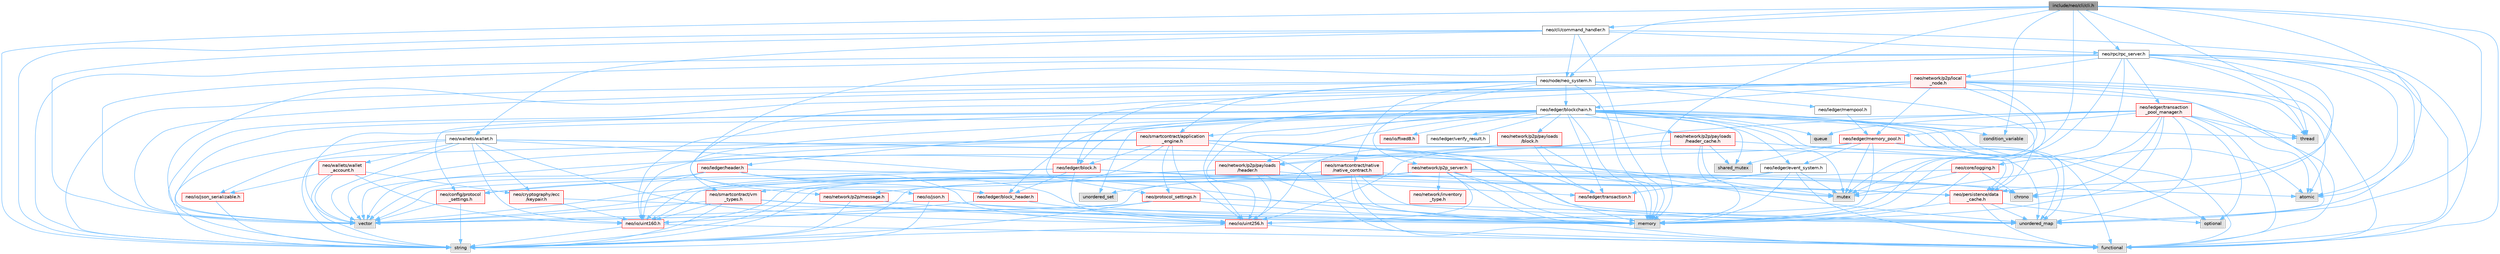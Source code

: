 digraph "include/neo/cli/cli.h"
{
 // LATEX_PDF_SIZE
  bgcolor="transparent";
  edge [fontname=Helvetica,fontsize=10,labelfontname=Helvetica,labelfontsize=10];
  node [fontname=Helvetica,fontsize=10,shape=box,height=0.2,width=0.4];
  Node1 [id="Node000001",label="include/neo/cli/cli.h",height=0.2,width=0.4,color="gray40", fillcolor="grey60", style="filled", fontcolor="black",tooltip=" "];
  Node1 -> Node2 [id="edge1_Node000001_Node000002",color="steelblue1",style="solid",tooltip=" "];
  Node2 [id="Node000002",label="neo/cli/command_handler.h",height=0.2,width=0.4,color="grey40", fillcolor="white", style="filled",URL="$command__handler_8h.html",tooltip=" "];
  Node2 -> Node3 [id="edge2_Node000002_Node000003",color="steelblue1",style="solid",tooltip=" "];
  Node3 [id="Node000003",label="neo/node/neo_system.h",height=0.2,width=0.4,color="grey40", fillcolor="white", style="filled",URL="$node_2neo__system_8h.html",tooltip=" "];
  Node3 -> Node4 [id="edge3_Node000003_Node000004",color="steelblue1",style="solid",tooltip=" "];
  Node4 [id="Node000004",label="neo/ledger/blockchain.h",height=0.2,width=0.4,color="grey40", fillcolor="white", style="filled",URL="$blockchain_8h.html",tooltip=" "];
  Node4 -> Node5 [id="edge4_Node000004_Node000005",color="steelblue1",style="solid",tooltip=" "];
  Node5 [id="Node000005",label="neo/ledger/block.h",height=0.2,width=0.4,color="red", fillcolor="#FFF0F0", style="filled",URL="$ledger_2block_8h.html",tooltip=" "];
  Node5 -> Node15 [id="edge5_Node000005_Node000015",color="steelblue1",style="solid",tooltip=" "];
  Node15 [id="Node000015",label="neo/io/uint160.h",height=0.2,width=0.4,color="red", fillcolor="#FFF0F0", style="filled",URL="$uint160_8h.html",tooltip=" "];
  Node15 -> Node17 [id="edge6_Node000015_Node000017",color="steelblue1",style="solid",tooltip=" "];
  Node17 [id="Node000017",label="functional",height=0.2,width=0.4,color="grey60", fillcolor="#E0E0E0", style="filled",tooltip=" "];
  Node15 -> Node11 [id="edge7_Node000015_Node000011",color="steelblue1",style="solid",tooltip=" "];
  Node11 [id="Node000011",label="string",height=0.2,width=0.4,color="grey60", fillcolor="#E0E0E0", style="filled",tooltip=" "];
  Node5 -> Node18 [id="edge8_Node000005_Node000018",color="steelblue1",style="solid",tooltip=" "];
  Node18 [id="Node000018",label="neo/io/uint256.h",height=0.2,width=0.4,color="red", fillcolor="#FFF0F0", style="filled",URL="$uint256_8h.html",tooltip=" "];
  Node18 -> Node17 [id="edge9_Node000018_Node000017",color="steelblue1",style="solid",tooltip=" "];
  Node18 -> Node11 [id="edge10_Node000018_Node000011",color="steelblue1",style="solid",tooltip=" "];
  Node5 -> Node20 [id="edge11_Node000005_Node000020",color="steelblue1",style="solid",tooltip=" "];
  Node20 [id="Node000020",label="neo/ledger/block_header.h",height=0.2,width=0.4,color="red", fillcolor="#FFF0F0", style="filled",URL="$block__header_8h.html",tooltip=" "];
  Node20 -> Node15 [id="edge12_Node000020_Node000015",color="steelblue1",style="solid",tooltip=" "];
  Node20 -> Node18 [id="edge13_Node000020_Node000018",color="steelblue1",style="solid",tooltip=" "];
  Node5 -> Node53 [id="edge14_Node000005_Node000053",color="steelblue1",style="solid",tooltip=" "];
  Node53 [id="Node000053",label="neo/ledger/transaction.h",height=0.2,width=0.4,color="red", fillcolor="#FFF0F0", style="filled",URL="$ledger_2transaction_8h.html",tooltip=" "];
  Node5 -> Node68 [id="edge15_Node000005_Node000068",color="steelblue1",style="solid",tooltip=" "];
  Node68 [id="Node000068",label="chrono",height=0.2,width=0.4,color="grey60", fillcolor="#E0E0E0", style="filled",tooltip=" "];
  Node5 -> Node12 [id="edge16_Node000005_Node000012",color="steelblue1",style="solid",tooltip=" "];
  Node12 [id="Node000012",label="vector",height=0.2,width=0.4,color="grey60", fillcolor="#E0E0E0", style="filled",tooltip=" "];
  Node4 -> Node20 [id="edge17_Node000004_Node000020",color="steelblue1",style="solid",tooltip=" "];
  Node4 -> Node69 [id="edge18_Node000004_Node000069",color="steelblue1",style="solid",tooltip=" "];
  Node69 [id="Node000069",label="neo/ledger/event_system.h",height=0.2,width=0.4,color="grey40", fillcolor="white", style="filled",URL="$event__system_8h.html",tooltip=" "];
  Node69 -> Node17 [id="edge19_Node000069_Node000017",color="steelblue1",style="solid",tooltip=" "];
  Node69 -> Node14 [id="edge20_Node000069_Node000014",color="steelblue1",style="solid",tooltip=" "];
  Node14 [id="Node000014",label="memory",height=0.2,width=0.4,color="grey60", fillcolor="#E0E0E0", style="filled",tooltip=" "];
  Node69 -> Node70 [id="edge21_Node000069_Node000070",color="steelblue1",style="solid",tooltip=" "];
  Node70 [id="Node000070",label="mutex",height=0.2,width=0.4,color="grey60", fillcolor="#E0E0E0", style="filled",tooltip=" "];
  Node69 -> Node12 [id="edge22_Node000069_Node000012",color="steelblue1",style="solid",tooltip=" "];
  Node69 -> Node53 [id="edge23_Node000069_Node000053",color="steelblue1",style="solid",tooltip=" "];
  Node4 -> Node71 [id="edge24_Node000004_Node000071",color="steelblue1",style="solid",tooltip=" "];
  Node71 [id="Node000071",label="neo/ledger/header.h",height=0.2,width=0.4,color="red", fillcolor="#FFF0F0", style="filled",URL="$ledger_2header_8h.html",tooltip=" "];
  Node71 -> Node72 [id="edge25_Node000071_Node000072",color="steelblue1",style="solid",tooltip=" "];
  Node72 [id="Node000072",label="neo/config/protocol\l_settings.h",height=0.2,width=0.4,color="red", fillcolor="#FFF0F0", style="filled",URL="$config_2protocol__settings_8h.html",tooltip=" "];
  Node72 -> Node11 [id="edge26_Node000072_Node000011",color="steelblue1",style="solid",tooltip=" "];
  Node72 -> Node12 [id="edge27_Node000072_Node000012",color="steelblue1",style="solid",tooltip=" "];
  Node71 -> Node15 [id="edge28_Node000071_Node000015",color="steelblue1",style="solid",tooltip=" "];
  Node71 -> Node18 [id="edge29_Node000071_Node000018",color="steelblue1",style="solid",tooltip=" "];
  Node71 -> Node20 [id="edge30_Node000071_Node000020",color="steelblue1",style="solid",tooltip=" "];
  Node71 -> Node73 [id="edge31_Node000071_Node000073",color="steelblue1",style="solid",tooltip=" "];
  Node73 [id="Node000073",label="neo/persistence/data\l_cache.h",height=0.2,width=0.4,color="red", fillcolor="#FFF0F0", style="filled",URL="$data__cache_8h.html",tooltip=" "];
  Node73 -> Node17 [id="edge32_Node000073_Node000017",color="steelblue1",style="solid",tooltip=" "];
  Node73 -> Node14 [id="edge33_Node000073_Node000014",color="steelblue1",style="solid",tooltip=" "];
  Node73 -> Node60 [id="edge34_Node000073_Node000060",color="steelblue1",style="solid",tooltip=" "];
  Node60 [id="Node000060",label="optional",height=0.2,width=0.4,color="grey60", fillcolor="#E0E0E0", style="filled",tooltip=" "];
  Node73 -> Node39 [id="edge35_Node000073_Node000039",color="steelblue1",style="solid",tooltip=" "];
  Node39 [id="Node000039",label="unordered_map",height=0.2,width=0.4,color="grey60", fillcolor="#E0E0E0", style="filled",tooltip=" "];
  Node71 -> Node14 [id="edge36_Node000071_Node000014",color="steelblue1",style="solid",tooltip=" "];
  Node71 -> Node12 [id="edge37_Node000071_Node000012",color="steelblue1",style="solid",tooltip=" "];
  Node4 -> Node53 [id="edge38_Node000004_Node000053",color="steelblue1",style="solid",tooltip=" "];
  Node4 -> Node85 [id="edge39_Node000004_Node000085",color="steelblue1",style="solid",tooltip=" "];
  Node85 [id="Node000085",label="neo/network/p2p/payloads\l/block.h",height=0.2,width=0.4,color="red", fillcolor="#FFF0F0", style="filled",URL="$network_2p2p_2payloads_2block_8h.html",tooltip=" "];
  Node85 -> Node53 [id="edge40_Node000085_Node000053",color="steelblue1",style="solid",tooltip=" "];
  Node85 -> Node86 [id="edge41_Node000085_Node000086",color="steelblue1",style="solid",tooltip=" "];
  Node86 [id="Node000086",label="neo/network/p2p/payloads\l/header.h",height=0.2,width=0.4,color="red", fillcolor="#FFF0F0", style="filled",URL="$network_2p2p_2payloads_2header_8h.html",tooltip=" "];
  Node86 -> Node72 [id="edge42_Node000086_Node000072",color="steelblue1",style="solid",tooltip=" "];
  Node86 -> Node15 [id="edge43_Node000086_Node000015",color="steelblue1",style="solid",tooltip=" "];
  Node86 -> Node18 [id="edge44_Node000086_Node000018",color="steelblue1",style="solid",tooltip=" "];
  Node86 -> Node73 [id="edge45_Node000086_Node000073",color="steelblue1",style="solid",tooltip=" "];
  Node86 -> Node14 [id="edge46_Node000086_Node000014",color="steelblue1",style="solid",tooltip=" "];
  Node85 -> Node14 [id="edge47_Node000085_Node000014",color="steelblue1",style="solid",tooltip=" "];
  Node85 -> Node12 [id="edge48_Node000085_Node000012",color="steelblue1",style="solid",tooltip=" "];
  Node4 -> Node86 [id="edge49_Node000004_Node000086",color="steelblue1",style="solid",tooltip=" "];
  Node4 -> Node87 [id="edge50_Node000004_Node000087",color="steelblue1",style="solid",tooltip=" "];
  Node87 [id="Node000087",label="neo/network/p2p/payloads\l/header_cache.h",height=0.2,width=0.4,color="red", fillcolor="#FFF0F0", style="filled",URL="$network_2p2p_2payloads_2header__cache_8h.html",tooltip=" "];
  Node87 -> Node18 [id="edge51_Node000087_Node000018",color="steelblue1",style="solid",tooltip=" "];
  Node87 -> Node86 [id="edge52_Node000087_Node000086",color="steelblue1",style="solid",tooltip=" "];
  Node87 -> Node14 [id="edge53_Node000087_Node000014",color="steelblue1",style="solid",tooltip=" "];
  Node87 -> Node70 [id="edge54_Node000087_Node000070",color="steelblue1",style="solid",tooltip=" "];
  Node87 -> Node82 [id="edge55_Node000087_Node000082",color="steelblue1",style="solid",tooltip=" "];
  Node82 [id="Node000082",label="shared_mutex",height=0.2,width=0.4,color="grey60", fillcolor="#E0E0E0", style="filled",tooltip=" "];
  Node87 -> Node39 [id="edge56_Node000087_Node000039",color="steelblue1",style="solid",tooltip=" "];
  Node4 -> Node72 [id="edge57_Node000004_Node000072",color="steelblue1",style="solid",tooltip=" "];
  Node4 -> Node22 [id="edge58_Node000004_Node000022",color="steelblue1",style="solid",tooltip=" "];
  Node22 [id="Node000022",label="neo/io/fixed8.h",height=0.2,width=0.4,color="red", fillcolor="#FFF0F0", style="filled",URL="$io_2fixed8_8h.html",tooltip=" "];
  Node4 -> Node15 [id="edge59_Node000004_Node000015",color="steelblue1",style="solid",tooltip=" "];
  Node4 -> Node18 [id="edge60_Node000004_Node000018",color="steelblue1",style="solid",tooltip=" "];
  Node4 -> Node89 [id="edge61_Node000004_Node000089",color="steelblue1",style="solid",tooltip=" "];
  Node89 [id="Node000089",label="neo/ledger/verify_result.h",height=0.2,width=0.4,color="grey40", fillcolor="white", style="filled",URL="$verify__result_8h.html",tooltip=" "];
  Node4 -> Node73 [id="edge62_Node000004_Node000073",color="steelblue1",style="solid",tooltip=" "];
  Node4 -> Node90 [id="edge63_Node000004_Node000090",color="steelblue1",style="solid",tooltip=" "];
  Node90 [id="Node000090",label="neo/smartcontract/application\l_engine.h",height=0.2,width=0.4,color="red", fillcolor="#FFF0F0", style="filled",URL="$application__engine_8h.html",tooltip=" "];
  Node90 -> Node15 [id="edge64_Node000090_Node000015",color="steelblue1",style="solid",tooltip=" "];
  Node90 -> Node18 [id="edge65_Node000090_Node000018",color="steelblue1",style="solid",tooltip=" "];
  Node90 -> Node5 [id="edge66_Node000090_Node000005",color="steelblue1",style="solid",tooltip=" "];
  Node90 -> Node53 [id="edge67_Node000090_Node000053",color="steelblue1",style="solid",tooltip=" "];
  Node90 -> Node73 [id="edge68_Node000090_Node000073",color="steelblue1",style="solid",tooltip=" "];
  Node90 -> Node91 [id="edge69_Node000090_Node000091",color="steelblue1",style="solid",tooltip=" "];
  Node91 [id="Node000091",label="neo/protocol_settings.h",height=0.2,width=0.4,color="red", fillcolor="#FFF0F0", style="filled",URL="$protocol__settings_8h.html",tooltip=" "];
  Node91 -> Node14 [id="edge70_Node000091_Node000014",color="steelblue1",style="solid",tooltip=" "];
  Node91 -> Node11 [id="edge71_Node000091_Node000011",color="steelblue1",style="solid",tooltip=" "];
  Node91 -> Node39 [id="edge72_Node000091_Node000039",color="steelblue1",style="solid",tooltip=" "];
  Node91 -> Node12 [id="edge73_Node000091_Node000012",color="steelblue1",style="solid",tooltip=" "];
  Node90 -> Node111 [id="edge74_Node000090_Node000111",color="steelblue1",style="solid",tooltip=" "];
  Node111 [id="Node000111",label="neo/smartcontract/vm\l_types.h",height=0.2,width=0.4,color="red", fillcolor="#FFF0F0", style="filled",URL="$vm__types_8h.html",tooltip=" "];
  Node111 -> Node15 [id="edge75_Node000111_Node000015",color="steelblue1",style="solid",tooltip=" "];
  Node111 -> Node18 [id="edge76_Node000111_Node000018",color="steelblue1",style="solid",tooltip=" "];
  Node111 -> Node14 [id="edge77_Node000111_Node000014",color="steelblue1",style="solid",tooltip=" "];
  Node111 -> Node11 [id="edge78_Node000111_Node000011",color="steelblue1",style="solid",tooltip=" "];
  Node111 -> Node12 [id="edge79_Node000111_Node000012",color="steelblue1",style="solid",tooltip=" "];
  Node90 -> Node17 [id="edge80_Node000090_Node000017",color="steelblue1",style="solid",tooltip=" "];
  Node90 -> Node14 [id="edge81_Node000090_Node000014",color="steelblue1",style="solid",tooltip=" "];
  Node90 -> Node11 [id="edge82_Node000090_Node000011",color="steelblue1",style="solid",tooltip=" "];
  Node90 -> Node39 [id="edge83_Node000090_Node000039",color="steelblue1",style="solid",tooltip=" "];
  Node90 -> Node12 [id="edge84_Node000090_Node000012",color="steelblue1",style="solid",tooltip=" "];
  Node4 -> Node111 [id="edge85_Node000004_Node000111",color="steelblue1",style="solid",tooltip=" "];
  Node4 -> Node112 [id="edge86_Node000004_Node000112",color="steelblue1",style="solid",tooltip=" "];
  Node112 [id="Node000112",label="atomic",height=0.2,width=0.4,color="grey60", fillcolor="#E0E0E0", style="filled",tooltip=" "];
  Node4 -> Node113 [id="edge87_Node000004_Node000113",color="steelblue1",style="solid",tooltip=" "];
  Node113 [id="Node000113",label="condition_variable",height=0.2,width=0.4,color="grey60", fillcolor="#E0E0E0", style="filled",tooltip=" "];
  Node4 -> Node17 [id="edge88_Node000004_Node000017",color="steelblue1",style="solid",tooltip=" "];
  Node4 -> Node14 [id="edge89_Node000004_Node000014",color="steelblue1",style="solid",tooltip=" "];
  Node4 -> Node70 [id="edge90_Node000004_Node000070",color="steelblue1",style="solid",tooltip=" "];
  Node4 -> Node60 [id="edge91_Node000004_Node000060",color="steelblue1",style="solid",tooltip=" "];
  Node4 -> Node114 [id="edge92_Node000004_Node000114",color="steelblue1",style="solid",tooltip=" "];
  Node114 [id="Node000114",label="queue",height=0.2,width=0.4,color="grey60", fillcolor="#E0E0E0", style="filled",tooltip=" "];
  Node4 -> Node82 [id="edge93_Node000004_Node000082",color="steelblue1",style="solid",tooltip=" "];
  Node4 -> Node115 [id="edge94_Node000004_Node000115",color="steelblue1",style="solid",tooltip=" "];
  Node115 [id="Node000115",label="thread",height=0.2,width=0.4,color="grey60", fillcolor="#E0E0E0", style="filled",tooltip=" "];
  Node4 -> Node39 [id="edge95_Node000004_Node000039",color="steelblue1",style="solid",tooltip=" "];
  Node4 -> Node108 [id="edge96_Node000004_Node000108",color="steelblue1",style="solid",tooltip=" "];
  Node108 [id="Node000108",label="unordered_set",height=0.2,width=0.4,color="grey60", fillcolor="#E0E0E0", style="filled",tooltip=" "];
  Node4 -> Node12 [id="edge97_Node000004_Node000012",color="steelblue1",style="solid",tooltip=" "];
  Node3 -> Node116 [id="edge98_Node000003_Node000116",color="steelblue1",style="solid",tooltip=" "];
  Node116 [id="Node000116",label="neo/ledger/mempool.h",height=0.2,width=0.4,color="grey40", fillcolor="white", style="filled",URL="$mempool_8h.html",tooltip=" "];
  Node116 -> Node117 [id="edge99_Node000116_Node000117",color="steelblue1",style="solid",tooltip=" "];
  Node117 [id="Node000117",label="neo/ledger/memory_pool.h",height=0.2,width=0.4,color="red", fillcolor="#FFF0F0", style="filled",URL="$ledger_2memory__pool_8h.html",tooltip=" "];
  Node117 -> Node18 [id="edge100_Node000117_Node000018",color="steelblue1",style="solid",tooltip=" "];
  Node117 -> Node69 [id="edge101_Node000117_Node000069",color="steelblue1",style="solid",tooltip=" "];
  Node117 -> Node17 [id="edge102_Node000117_Node000017",color="steelblue1",style="solid",tooltip=" "];
  Node117 -> Node70 [id="edge103_Node000117_Node000070",color="steelblue1",style="solid",tooltip=" "];
  Node117 -> Node82 [id="edge104_Node000117_Node000082",color="steelblue1",style="solid",tooltip=" "];
  Node117 -> Node39 [id="edge105_Node000117_Node000039",color="steelblue1",style="solid",tooltip=" "];
  Node117 -> Node12 [id="edge106_Node000117_Node000012",color="steelblue1",style="solid",tooltip=" "];
  Node3 -> Node120 [id="edge107_Node000003_Node000120",color="steelblue1",style="solid",tooltip=" "];
  Node120 [id="Node000120",label="neo/network/p2p_server.h",height=0.2,width=0.4,color="red", fillcolor="#FFF0F0", style="filled",URL="$p2p__server_8h.html",tooltip=" "];
  Node120 -> Node18 [id="edge108_Node000120_Node000018",color="steelblue1",style="solid",tooltip=" "];
  Node120 -> Node121 [id="edge109_Node000120_Node000121",color="steelblue1",style="solid",tooltip=" "];
  Node121 [id="Node000121",label="neo/network/inventory\l_type.h",height=0.2,width=0.4,color="red", fillcolor="#FFF0F0", style="filled",URL="$inventory__type_8h.html",tooltip=" "];
  Node120 -> Node122 [id="edge110_Node000120_Node000122",color="steelblue1",style="solid",tooltip=" "];
  Node122 [id="Node000122",label="neo/network/p2p/message.h",height=0.2,width=0.4,color="red", fillcolor="#FFF0F0", style="filled",URL="$message_8h.html",tooltip=" "];
  Node122 -> Node14 [id="edge111_Node000122_Node000014",color="steelblue1",style="solid",tooltip=" "];
  Node122 -> Node11 [id="edge112_Node000122_Node000011",color="steelblue1",style="solid",tooltip=" "];
  Node120 -> Node112 [id="edge113_Node000120_Node000112",color="steelblue1",style="solid",tooltip=" "];
  Node120 -> Node68 [id="edge114_Node000120_Node000068",color="steelblue1",style="solid",tooltip=" "];
  Node120 -> Node17 [id="edge115_Node000120_Node000017",color="steelblue1",style="solid",tooltip=" "];
  Node120 -> Node14 [id="edge116_Node000120_Node000014",color="steelblue1",style="solid",tooltip=" "];
  Node120 -> Node70 [id="edge117_Node000120_Node000070",color="steelblue1",style="solid",tooltip=" "];
  Node120 -> Node11 [id="edge118_Node000120_Node000011",color="steelblue1",style="solid",tooltip=" "];
  Node120 -> Node39 [id="edge119_Node000120_Node000039",color="steelblue1",style="solid",tooltip=" "];
  Node120 -> Node108 [id="edge120_Node000120_Node000108",color="steelblue1",style="solid",tooltip=" "];
  Node120 -> Node12 [id="edge121_Node000120_Node000012",color="steelblue1",style="solid",tooltip=" "];
  Node3 -> Node73 [id="edge122_Node000003_Node000073",color="steelblue1",style="solid",tooltip=" "];
  Node3 -> Node91 [id="edge123_Node000003_Node000091",color="steelblue1",style="solid",tooltip=" "];
  Node3 -> Node90 [id="edge124_Node000003_Node000090",color="steelblue1",style="solid",tooltip=" "];
  Node3 -> Node139 [id="edge125_Node000003_Node000139",color="steelblue1",style="solid",tooltip=" "];
  Node139 [id="Node000139",label="neo/smartcontract/native\l/native_contract.h",height=0.2,width=0.4,color="red", fillcolor="#FFF0F0", style="filled",URL="$native_2native__contract_8h.html",tooltip=" "];
  Node139 -> Node15 [id="edge126_Node000139_Node000015",color="steelblue1",style="solid",tooltip=" "];
  Node139 -> Node73 [id="edge127_Node000139_Node000073",color="steelblue1",style="solid",tooltip=" "];
  Node139 -> Node17 [id="edge128_Node000139_Node000017",color="steelblue1",style="solid",tooltip=" "];
  Node139 -> Node14 [id="edge129_Node000139_Node000014",color="steelblue1",style="solid",tooltip=" "];
  Node139 -> Node11 [id="edge130_Node000139_Node000011",color="steelblue1",style="solid",tooltip=" "];
  Node139 -> Node39 [id="edge131_Node000139_Node000039",color="steelblue1",style="solid",tooltip=" "];
  Node139 -> Node12 [id="edge132_Node000139_Node000012",color="steelblue1",style="solid",tooltip=" "];
  Node3 -> Node17 [id="edge133_Node000003_Node000017",color="steelblue1",style="solid",tooltip=" "];
  Node3 -> Node14 [id="edge134_Node000003_Node000014",color="steelblue1",style="solid",tooltip=" "];
  Node3 -> Node11 [id="edge135_Node000003_Node000011",color="steelblue1",style="solid",tooltip=" "];
  Node3 -> Node12 [id="edge136_Node000003_Node000012",color="steelblue1",style="solid",tooltip=" "];
  Node2 -> Node140 [id="edge137_Node000002_Node000140",color="steelblue1",style="solid",tooltip=" "];
  Node140 [id="Node000140",label="neo/rpc/rpc_server.h",height=0.2,width=0.4,color="grey40", fillcolor="white", style="filled",URL="$rpc__server_8h.html",tooltip=" "];
  Node140 -> Node141 [id="edge138_Node000140_Node000141",color="steelblue1",style="solid",tooltip=" "];
  Node141 [id="Node000141",label="neo/core/logging.h",height=0.2,width=0.4,color="red", fillcolor="#FFF0F0", style="filled",URL="$core_2logging_8h.html",tooltip=" "];
  Node141 -> Node68 [id="edge139_Node000141_Node000068",color="steelblue1",style="solid",tooltip=" "];
  Node141 -> Node14 [id="edge140_Node000141_Node000014",color="steelblue1",style="solid",tooltip=" "];
  Node141 -> Node11 [id="edge141_Node000141_Node000011",color="steelblue1",style="solid",tooltip=" "];
  Node141 -> Node70 [id="edge142_Node000141_Node000070",color="steelblue1",style="solid",tooltip=" "];
  Node140 -> Node143 [id="edge143_Node000140_Node000143",color="steelblue1",style="solid",tooltip=" "];
  Node143 [id="Node000143",label="neo/io/json.h",height=0.2,width=0.4,color="red", fillcolor="#FFF0F0", style="filled",URL="$io_2json_8h.html",tooltip=" "];
  Node143 -> Node14 [id="edge144_Node000143_Node000014",color="steelblue1",style="solid",tooltip=" "];
  Node143 -> Node11 [id="edge145_Node000143_Node000011",color="steelblue1",style="solid",tooltip=" "];
  Node143 -> Node39 [id="edge146_Node000143_Node000039",color="steelblue1",style="solid",tooltip=" "];
  Node143 -> Node12 [id="edge147_Node000143_Node000012",color="steelblue1",style="solid",tooltip=" "];
  Node140 -> Node144 [id="edge148_Node000140_Node000144",color="steelblue1",style="solid",tooltip=" "];
  Node144 [id="Node000144",label="neo/ledger/transaction\l_pool_manager.h",height=0.2,width=0.4,color="red", fillcolor="#FFF0F0", style="filled",URL="$transaction__pool__manager_8h.html",tooltip=" "];
  Node144 -> Node18 [id="edge149_Node000144_Node000018",color="steelblue1",style="solid",tooltip=" "];
  Node144 -> Node117 [id="edge150_Node000144_Node000117",color="steelblue1",style="solid",tooltip=" "];
  Node144 -> Node112 [id="edge151_Node000144_Node000112",color="steelblue1",style="solid",tooltip=" "];
  Node144 -> Node68 [id="edge152_Node000144_Node000068",color="steelblue1",style="solid",tooltip=" "];
  Node144 -> Node17 [id="edge153_Node000144_Node000017",color="steelblue1",style="solid",tooltip=" "];
  Node144 -> Node14 [id="edge154_Node000144_Node000014",color="steelblue1",style="solid",tooltip=" "];
  Node144 -> Node70 [id="edge155_Node000144_Node000070",color="steelblue1",style="solid",tooltip=" "];
  Node144 -> Node60 [id="edge156_Node000144_Node000060",color="steelblue1",style="solid",tooltip=" "];
  Node144 -> Node114 [id="edge157_Node000144_Node000114",color="steelblue1",style="solid",tooltip=" "];
  Node144 -> Node115 [id="edge158_Node000144_Node000115",color="steelblue1",style="solid",tooltip=" "];
  Node144 -> Node39 [id="edge159_Node000144_Node000039",color="steelblue1",style="solid",tooltip=" "];
  Node144 -> Node12 [id="edge160_Node000144_Node000012",color="steelblue1",style="solid",tooltip=" "];
  Node140 -> Node145 [id="edge161_Node000140_Node000145",color="steelblue1",style="solid",tooltip=" "];
  Node145 [id="Node000145",label="neo/network/p2p/local\l_node.h",height=0.2,width=0.4,color="red", fillcolor="#FFF0F0", style="filled",URL="$local__node_8h.html",tooltip=" "];
  Node145 -> Node18 [id="edge162_Node000145_Node000018",color="steelblue1",style="solid",tooltip=" "];
  Node145 -> Node5 [id="edge163_Node000145_Node000005",color="steelblue1",style="solid",tooltip=" "];
  Node145 -> Node4 [id="edge164_Node000145_Node000004",color="steelblue1",style="solid",tooltip=" "];
  Node145 -> Node117 [id="edge165_Node000145_Node000117",color="steelblue1",style="solid",tooltip=" "];
  Node145 -> Node122 [id="edge166_Node000145_Node000122",color="steelblue1",style="solid",tooltip=" "];
  Node145 -> Node112 [id="edge167_Node000145_Node000112",color="steelblue1",style="solid",tooltip=" "];
  Node145 -> Node17 [id="edge168_Node000145_Node000017",color="steelblue1",style="solid",tooltip=" "];
  Node145 -> Node14 [id="edge169_Node000145_Node000014",color="steelblue1",style="solid",tooltip=" "];
  Node145 -> Node70 [id="edge170_Node000145_Node000070",color="steelblue1",style="solid",tooltip=" "];
  Node145 -> Node11 [id="edge171_Node000145_Node000011",color="steelblue1",style="solid",tooltip=" "];
  Node145 -> Node115 [id="edge172_Node000145_Node000115",color="steelblue1",style="solid",tooltip=" "];
  Node145 -> Node39 [id="edge173_Node000145_Node000039",color="steelblue1",style="solid",tooltip=" "];
  Node145 -> Node12 [id="edge174_Node000145_Node000012",color="steelblue1",style="solid",tooltip=" "];
  Node140 -> Node73 [id="edge175_Node000140_Node000073",color="steelblue1",style="solid",tooltip=" "];
  Node140 -> Node112 [id="edge176_Node000140_Node000112",color="steelblue1",style="solid",tooltip=" "];
  Node140 -> Node68 [id="edge177_Node000140_Node000068",color="steelblue1",style="solid",tooltip=" "];
  Node140 -> Node17 [id="edge178_Node000140_Node000017",color="steelblue1",style="solid",tooltip=" "];
  Node140 -> Node14 [id="edge179_Node000140_Node000014",color="steelblue1",style="solid",tooltip=" "];
  Node140 -> Node11 [id="edge180_Node000140_Node000011",color="steelblue1",style="solid",tooltip=" "];
  Node140 -> Node115 [id="edge181_Node000140_Node000115",color="steelblue1",style="solid",tooltip=" "];
  Node140 -> Node39 [id="edge182_Node000140_Node000039",color="steelblue1",style="solid",tooltip=" "];
  Node140 -> Node12 [id="edge183_Node000140_Node000012",color="steelblue1",style="solid",tooltip=" "];
  Node2 -> Node174 [id="edge184_Node000002_Node000174",color="steelblue1",style="solid",tooltip=" "];
  Node174 [id="Node000174",label="neo/wallets/wallet.h",height=0.2,width=0.4,color="grey40", fillcolor="white", style="filled",URL="$wallet_8h.html",tooltip=" "];
  Node174 -> Node175 [id="edge185_Node000174_Node000175",color="steelblue1",style="solid",tooltip=" "];
  Node175 [id="Node000175",label="neo/cryptography/ecc\l/keypair.h",height=0.2,width=0.4,color="red", fillcolor="#FFF0F0", style="filled",URL="$keypair_8h.html",tooltip=" "];
  Node175 -> Node15 [id="edge186_Node000175_Node000015",color="steelblue1",style="solid",tooltip=" "];
  Node175 -> Node14 [id="edge187_Node000175_Node000014",color="steelblue1",style="solid",tooltip=" "];
  Node174 -> Node176 [id="edge188_Node000174_Node000176",color="steelblue1",style="solid",tooltip=" "];
  Node176 [id="Node000176",label="neo/io/json_serializable.h",height=0.2,width=0.4,color="red", fillcolor="#FFF0F0", style="filled",URL="$json__serializable_8h.html",tooltip=" "];
  Node176 -> Node11 [id="edge189_Node000176_Node000011",color="steelblue1",style="solid",tooltip=" "];
  Node174 -> Node15 [id="edge190_Node000174_Node000015",color="steelblue1",style="solid",tooltip=" "];
  Node174 -> Node18 [id="edge191_Node000174_Node000018",color="steelblue1",style="solid",tooltip=" "];
  Node174 -> Node177 [id="edge192_Node000174_Node000177",color="steelblue1",style="solid",tooltip=" "];
  Node177 [id="Node000177",label="neo/wallets/wallet\l_account.h",height=0.2,width=0.4,color="red", fillcolor="#FFF0F0", style="filled",URL="$wallet__account_8h.html",tooltip=" "];
  Node177 -> Node175 [id="edge193_Node000177_Node000175",color="steelblue1",style="solid",tooltip=" "];
  Node177 -> Node176 [id="edge194_Node000177_Node000176",color="steelblue1",style="solid",tooltip=" "];
  Node177 -> Node15 [id="edge195_Node000177_Node000015",color="steelblue1",style="solid",tooltip=" "];
  Node177 -> Node11 [id="edge196_Node000177_Node000011",color="steelblue1",style="solid",tooltip=" "];
  Node177 -> Node12 [id="edge197_Node000177_Node000012",color="steelblue1",style="solid",tooltip=" "];
  Node174 -> Node14 [id="edge198_Node000174_Node000014",color="steelblue1",style="solid",tooltip=" "];
  Node174 -> Node70 [id="edge199_Node000174_Node000070",color="steelblue1",style="solid",tooltip=" "];
  Node174 -> Node11 [id="edge200_Node000174_Node000011",color="steelblue1",style="solid",tooltip=" "];
  Node174 -> Node39 [id="edge201_Node000174_Node000039",color="steelblue1",style="solid",tooltip=" "];
  Node174 -> Node12 [id="edge202_Node000174_Node000012",color="steelblue1",style="solid",tooltip=" "];
  Node2 -> Node17 [id="edge203_Node000002_Node000017",color="steelblue1",style="solid",tooltip=" "];
  Node2 -> Node14 [id="edge204_Node000002_Node000014",color="steelblue1",style="solid",tooltip=" "];
  Node2 -> Node11 [id="edge205_Node000002_Node000011",color="steelblue1",style="solid",tooltip=" "];
  Node2 -> Node12 [id="edge206_Node000002_Node000012",color="steelblue1",style="solid",tooltip=" "];
  Node1 -> Node3 [id="edge207_Node000001_Node000003",color="steelblue1",style="solid",tooltip=" "];
  Node1 -> Node140 [id="edge208_Node000001_Node000140",color="steelblue1",style="solid",tooltip=" "];
  Node1 -> Node112 [id="edge209_Node000001_Node000112",color="steelblue1",style="solid",tooltip=" "];
  Node1 -> Node113 [id="edge210_Node000001_Node000113",color="steelblue1",style="solid",tooltip=" "];
  Node1 -> Node17 [id="edge211_Node000001_Node000017",color="steelblue1",style="solid",tooltip=" "];
  Node1 -> Node14 [id="edge212_Node000001_Node000014",color="steelblue1",style="solid",tooltip=" "];
  Node1 -> Node70 [id="edge213_Node000001_Node000070",color="steelblue1",style="solid",tooltip=" "];
  Node1 -> Node11 [id="edge214_Node000001_Node000011",color="steelblue1",style="solid",tooltip=" "];
  Node1 -> Node115 [id="edge215_Node000001_Node000115",color="steelblue1",style="solid",tooltip=" "];
  Node1 -> Node39 [id="edge216_Node000001_Node000039",color="steelblue1",style="solid",tooltip=" "];
}

